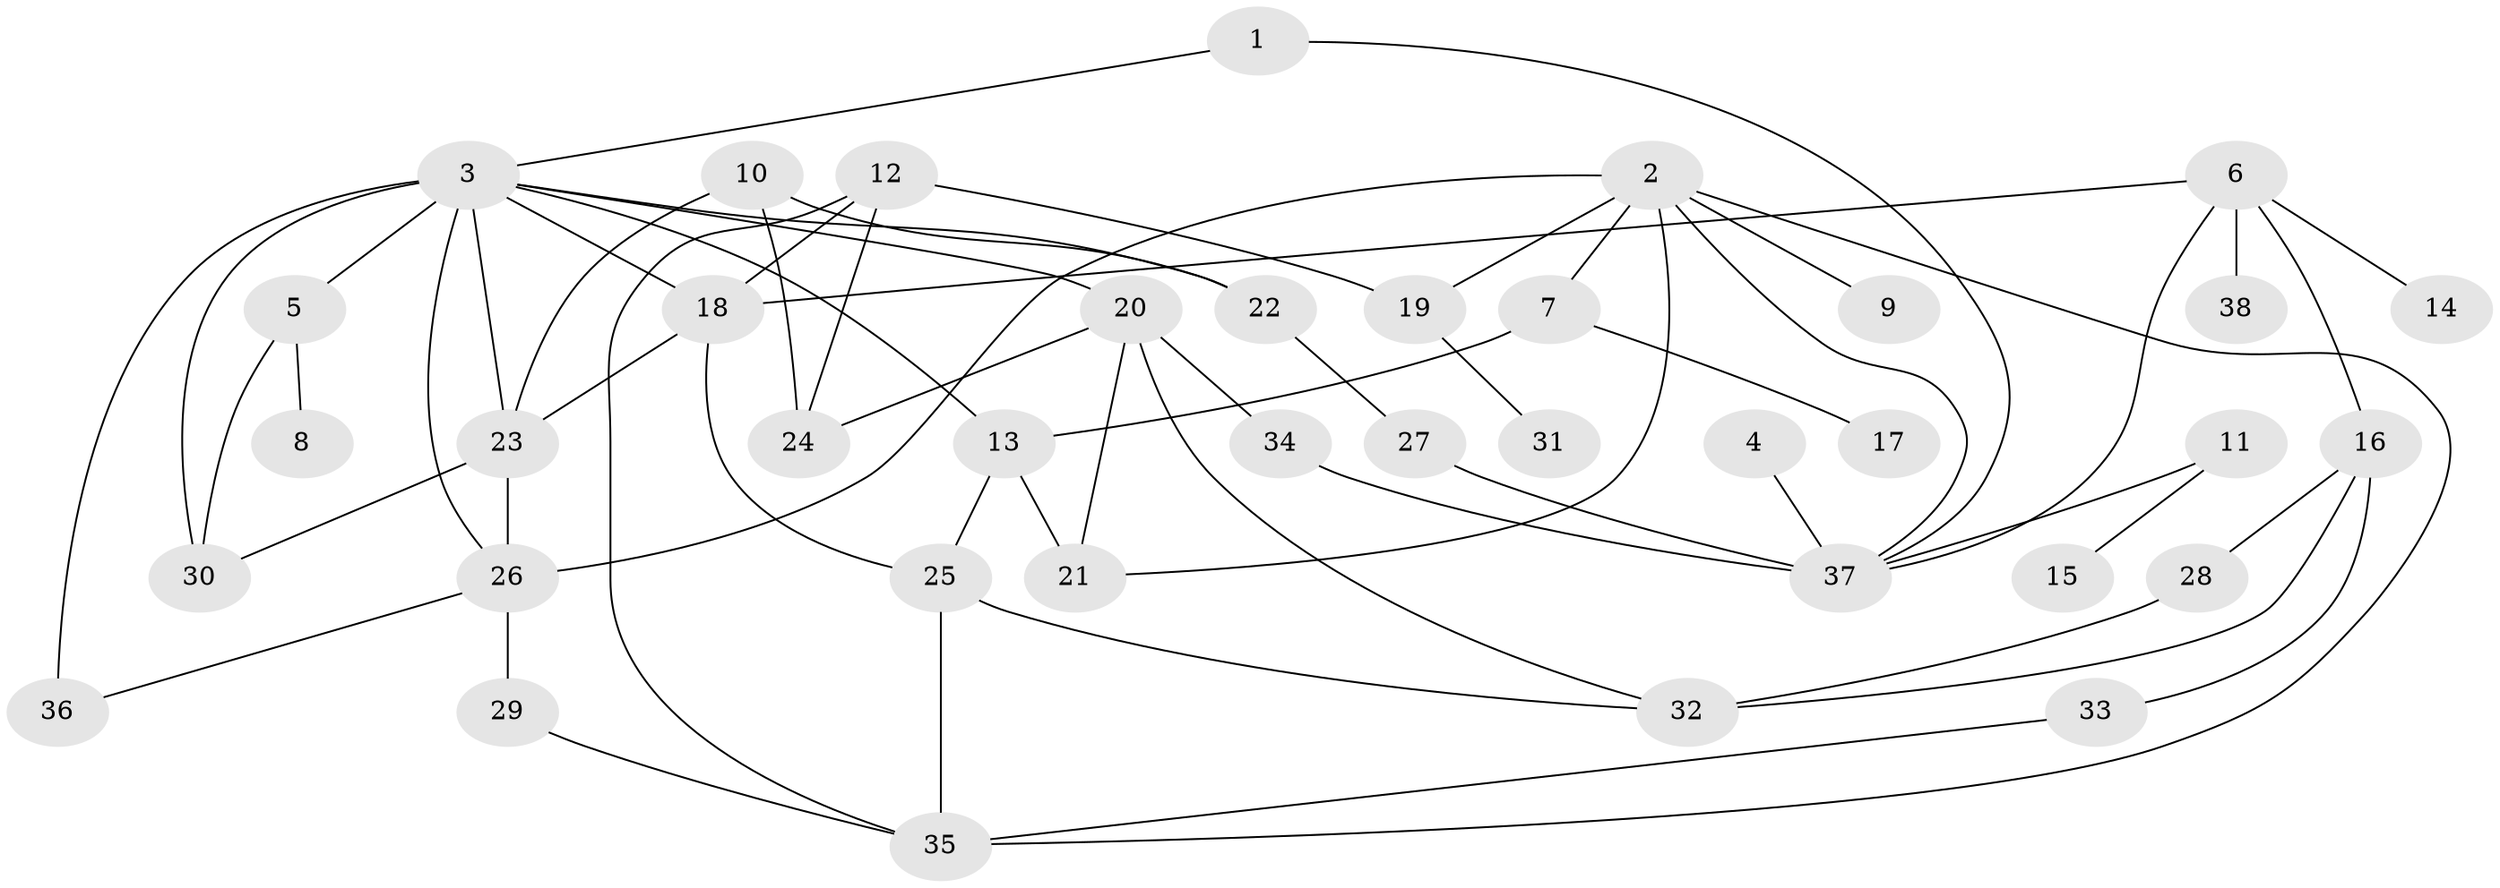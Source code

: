 // original degree distribution, {8: 0.013333333333333334, 2: 0.29333333333333333, 7: 0.02666666666666667, 9: 0.013333333333333334, 5: 0.09333333333333334, 3: 0.16, 4: 0.09333333333333334, 1: 0.29333333333333333, 6: 0.013333333333333334}
// Generated by graph-tools (version 1.1) at 2025/00/03/09/25 03:00:58]
// undirected, 38 vertices, 61 edges
graph export_dot {
graph [start="1"]
  node [color=gray90,style=filled];
  1;
  2;
  3;
  4;
  5;
  6;
  7;
  8;
  9;
  10;
  11;
  12;
  13;
  14;
  15;
  16;
  17;
  18;
  19;
  20;
  21;
  22;
  23;
  24;
  25;
  26;
  27;
  28;
  29;
  30;
  31;
  32;
  33;
  34;
  35;
  36;
  37;
  38;
  1 -- 3 [weight=1.0];
  1 -- 37 [weight=1.0];
  2 -- 7 [weight=1.0];
  2 -- 9 [weight=1.0];
  2 -- 19 [weight=1.0];
  2 -- 21 [weight=1.0];
  2 -- 26 [weight=1.0];
  2 -- 35 [weight=1.0];
  2 -- 37 [weight=1.0];
  3 -- 5 [weight=1.0];
  3 -- 13 [weight=1.0];
  3 -- 18 [weight=1.0];
  3 -- 20 [weight=1.0];
  3 -- 22 [weight=1.0];
  3 -- 23 [weight=1.0];
  3 -- 26 [weight=1.0];
  3 -- 30 [weight=1.0];
  3 -- 36 [weight=2.0];
  4 -- 37 [weight=1.0];
  5 -- 8 [weight=1.0];
  5 -- 30 [weight=1.0];
  6 -- 14 [weight=1.0];
  6 -- 16 [weight=1.0];
  6 -- 18 [weight=1.0];
  6 -- 37 [weight=1.0];
  6 -- 38 [weight=1.0];
  7 -- 13 [weight=1.0];
  7 -- 17 [weight=2.0];
  10 -- 22 [weight=1.0];
  10 -- 23 [weight=1.0];
  10 -- 24 [weight=1.0];
  11 -- 15 [weight=1.0];
  11 -- 37 [weight=1.0];
  12 -- 18 [weight=1.0];
  12 -- 19 [weight=1.0];
  12 -- 24 [weight=1.0];
  12 -- 35 [weight=1.0];
  13 -- 21 [weight=1.0];
  13 -- 25 [weight=1.0];
  16 -- 28 [weight=1.0];
  16 -- 32 [weight=1.0];
  16 -- 33 [weight=1.0];
  18 -- 23 [weight=1.0];
  18 -- 25 [weight=1.0];
  19 -- 31 [weight=1.0];
  20 -- 21 [weight=1.0];
  20 -- 24 [weight=1.0];
  20 -- 32 [weight=1.0];
  20 -- 34 [weight=1.0];
  22 -- 27 [weight=1.0];
  23 -- 26 [weight=1.0];
  23 -- 30 [weight=1.0];
  25 -- 32 [weight=1.0];
  25 -- 35 [weight=1.0];
  26 -- 29 [weight=1.0];
  26 -- 36 [weight=1.0];
  27 -- 37 [weight=1.0];
  28 -- 32 [weight=1.0];
  29 -- 35 [weight=1.0];
  33 -- 35 [weight=1.0];
  34 -- 37 [weight=2.0];
}
